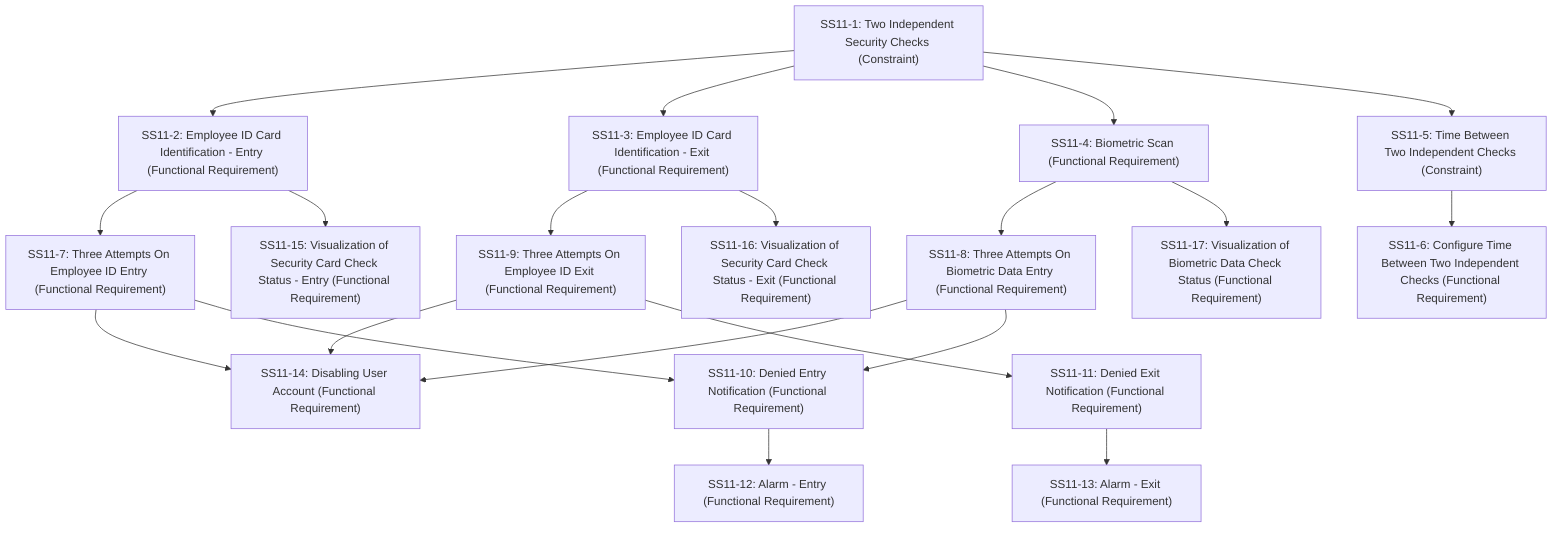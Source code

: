 flowchart TD
    SS11_1["SS11-1: Two Independent Security Checks (Constraint)"]

    SS11_1 --> SS11_2["SS11-2: Employee ID Card Identification - Entry (Functional Requirement)"]
    SS11_1 --> SS11_3["SS11-3: Employee ID Card Identification - Exit (Functional Requirement)"]
    SS11_1 --> SS11_4["SS11-4: Biometric Scan (Functional Requirement)"]
    SS11_1 --> SS11_5["SS11-5: Time Between Two Independent Checks (Constraint)"]
    SS11_5 --> SS11_6["SS11-6: Configure Time Between Two Independent Checks (Functional Requirement)"]

    SS11_2 --> SS11_7["SS11-7: Three Attempts On Employee ID Entry (Functional Requirement)"]
    SS11_4 --> SS11_8["SS11-8: Three Attempts On Biometric Data Entry (Functional Requirement)"]
    SS11_3 --> SS11_9["SS11-9: Three Attempts On Employee ID Exit (Functional Requirement)"]

    SS11_2 --> SS11_15["SS11-15: Visualization of Security Card Check Status - Entry (Functional Requirement)"]
    SS11_3 --> SS11_16["SS11-16: Visualization of Security Card Check Status - Exit (Functional Requirement)"]
    SS11_4 --> SS11_17["SS11-17: Visualization of Biometric Data Check Status (Functional Requirement)"]

    SS11_7 --> SS11_14["SS11-14: Disabling User Account (Functional Requirement)"]
    SS11_8 --> SS11_14
    SS11_9 --> SS11_14

    SS11_10["SS11-10: Denied Entry Notification (Functional Requirement)"]
    SS11_11["SS11-11: Denied Exit Notification (Functional Requirement)"]
    SS11_12["SS11-12: Alarm - Entry (Functional Requirement)"]
    SS11_13["SS11-13: Alarm - Exit (Functional Requirement)"]

    SS11_7 --> SS11_10
    SS11_8 --> SS11_10
    SS11_9 --> SS11_11
    SS11_10 --> SS11_12
    SS11_11 --> SS11_13